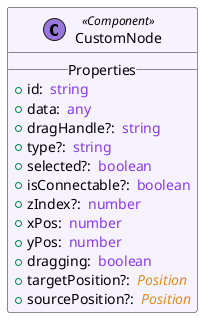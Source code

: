 @startuml
set separator ::
skinparam groupInheritance 5
skinparam defaultFontName Cantarell
skinparam packageStyle Rectangle
skinparam class {
  BackgroundColor<<Component>> #f6f2ff
  BackgroundColor<<ErrorPage>> #edd1e1
  BackgroundColor<<Layout>> #f8ffe5
  BackgroundColor<<Page>> #fff0e5
}
class "CustomNode" as src/routes/workflow/trigger/[id]/view/CustomNode.svelte << (C, #9977DD) Component >> {
  __ Properties __
  +id: <color:#DF8E1D><i> </i></color><color:#8839EF>string</color>
  +data: <color:#DF8E1D><i> </i></color><color:#8839EF>any</color>
  +dragHandle?: <color:#DF8E1D><i> </i></color><color:#8839EF>string</color>
  +type?: <color:#DF8E1D><i> </i></color><color:#8839EF>string</color>
  +selected?: <color:#DF8E1D><i> </i></color><color:#8839EF>boolean</color>
  +isConnectable?: <color:#DF8E1D><i> </i></color><color:#8839EF>boolean</color>
  +zIndex?: <color:#DF8E1D><i> </i></color><color:#8839EF>number</color>
  +xPos: <color:#DF8E1D><i> </i></color><color:#8839EF>number</color>
  +yPos: <color:#DF8E1D><i> </i></color><color:#8839EF>number</color>
  +dragging: <color:#DF8E1D><i> </i></color><color:#8839EF>boolean</color>
  +targetPosition?: <color:#DF8E1D><i> Position</i></color>
  +sourcePosition?: <color:#DF8E1D><i> Position</i></color>
}
@enduml